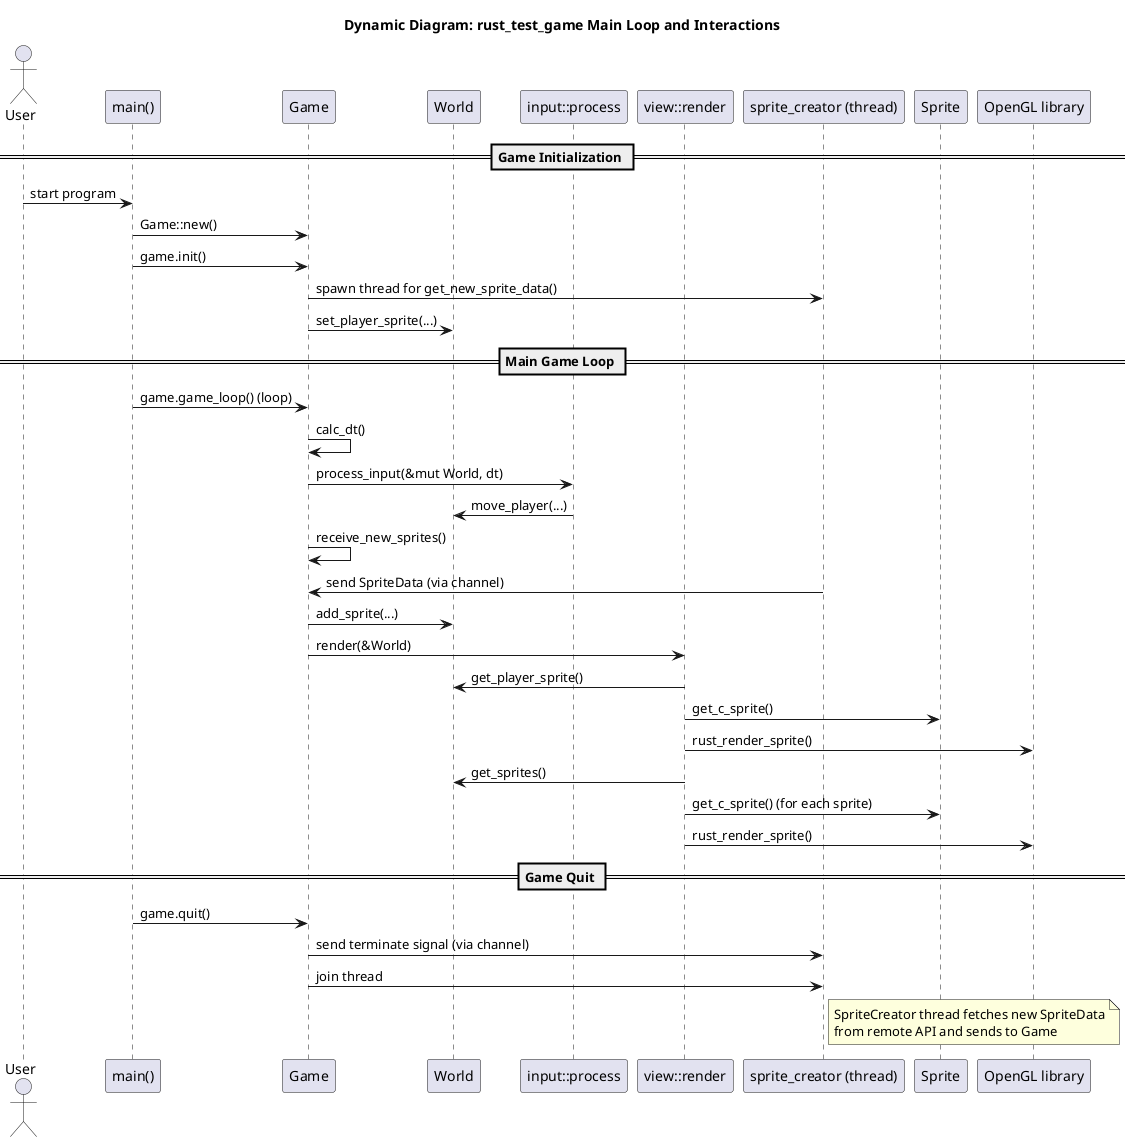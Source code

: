 
@startuml
title Dynamic Diagram: rust_test_game Main Loop and Interactions

actor User
participant "main()" as Main
participant "Game" as Game
participant "World" as World
participant "input::process" as Control
participant "view::render" as View
participant "sprite_creator (thread)" as SpriteCreator
participant "Sprite" as Sprite
participant "OpenGL library" as CLibrary

== Game Initialization ==
User -> Main: start program
Main -> Game: Game::new()
Main -> Game: game.init()
Game -> SpriteCreator: spawn thread for get_new_sprite_data()
Game -> World: set_player_sprite(...)

== Main Game Loop ==
Main -> Game: game.game_loop() (loop)
Game -> Game: calc_dt()
Game -> Control: process_input(&mut World, dt)
Control -> World: move_player(...)
Game -> Game: receive_new_sprites()
SpriteCreator -> Game: send SpriteData (via channel)
Game -> World: add_sprite(...)
Game -> View: render(&World)
View -> World: get_player_sprite()
View -> Sprite: get_c_sprite()
View -> CLibrary: rust_render_sprite()
View -> World: get_sprites()
View -> Sprite: get_c_sprite() (for each sprite)
View -> CLibrary: rust_render_sprite()

== Game Quit ==
Main -> Game: game.quit()
Game -> SpriteCreator: send terminate signal (via channel)
Game -> SpriteCreator: join thread

note right of SpriteCreator
SpriteCreator thread fetches new SpriteData
from remote API and sends to Game
end note

@enduml
